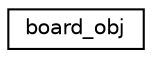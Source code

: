 digraph "Graphical Class Hierarchy"
{
 // LATEX_PDF_SIZE
  edge [fontname="Helvetica",fontsize="10",labelfontname="Helvetica",labelfontsize="10"];
  node [fontname="Helvetica",fontsize="10",shape=record];
  rankdir="LR";
  Node0 [label="board_obj",height=0.2,width=0.4,color="black", fillcolor="white", style="filled",URL="$classboard__obj.html",tooltip=" "];
}
